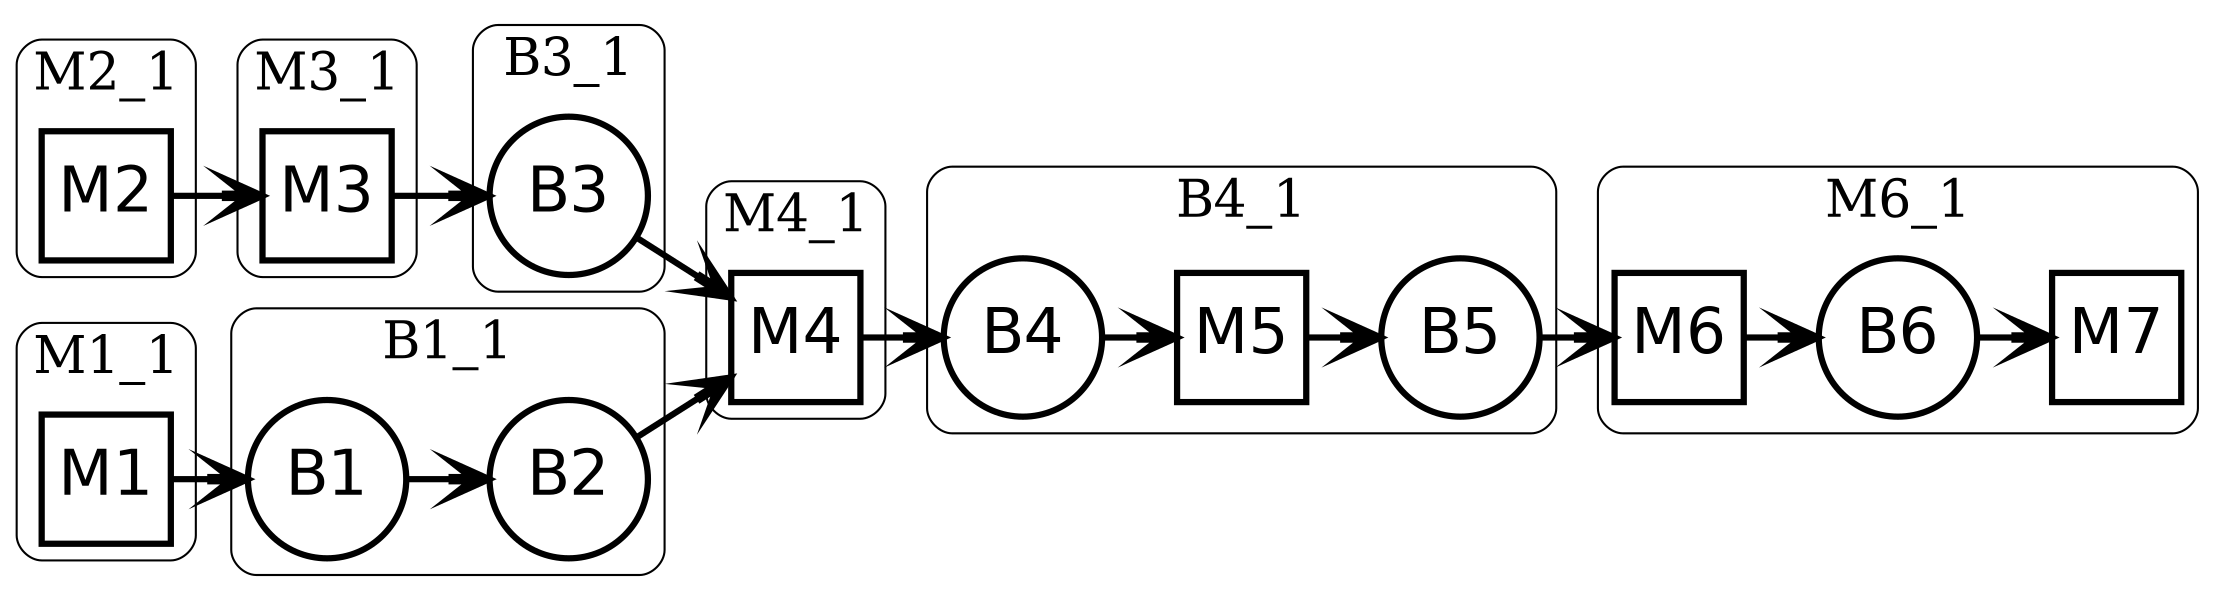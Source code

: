 digraph {
	graph [rankdir=LR style=rounded]
	node [fontname=helvetica fontsize=30 penwidth=3]
	edge [arrowhead=open arrowsize=1.8 minlen=1.1 penwidth=3]
	B1 [fixedsize=true shape=circle width=1.05]
	B1 -> B2
	B2 [fixedsize=true shape=circle width=1.05]
	B2 -> M4
	B3 [fixedsize=true shape=circle width=1.05]
	B3 -> M4
	B4 [fixedsize=true shape=circle width=1.05]
	B4 -> M5
	B5 [fixedsize=true shape=circle width=1.05]
	B5 -> M6
	B6 [fixedsize=true shape=circle width=1.05]
	B6 -> M7
	M1 [shape=square]
	M1 -> B1
	M2 [shape=square]
	M2 -> M3
	M3 [shape=square]
	M3 -> B3
	M4 [shape=square]
	M4 -> B4
	M5 [shape=square]
	M5 -> B5
	M6 [shape=square]
	M6 -> B6
	M7 [shape=square]
	subgraph cluster_M1_1 {
		node [shape=box]
		label=M1_1
		fontsize=25
		M1
	}
	subgraph cluster_B1_1 {
		node [shape=box]
		label=B1_1
		fontsize=25
		B1
		B2
	}
	subgraph cluster_M2_1 {
		node [shape=box]
		label=M2_1
		fontsize=25
		M2
	}
	subgraph cluster_M3_1 {
		node [shape=box]
		label=M3_1
		fontsize=25
		M3
	}
	subgraph cluster_B3_1 {
		node [shape=box]
		label=B3_1
		fontsize=25
		B3
	}
	subgraph cluster_M4_1 {
		node [shape=box]
		label=M4_1
		fontsize=25
		M4
	}
	subgraph cluster_B4_1 {
		node [shape=box]
		label=B4_1
		fontsize=25
		B4
		M5
		B5
	}
	subgraph cluster_M6_1 {
		node [shape=box]
		label=M6_1
		fontsize=25
		M6
		B6
		M7
	}
}
